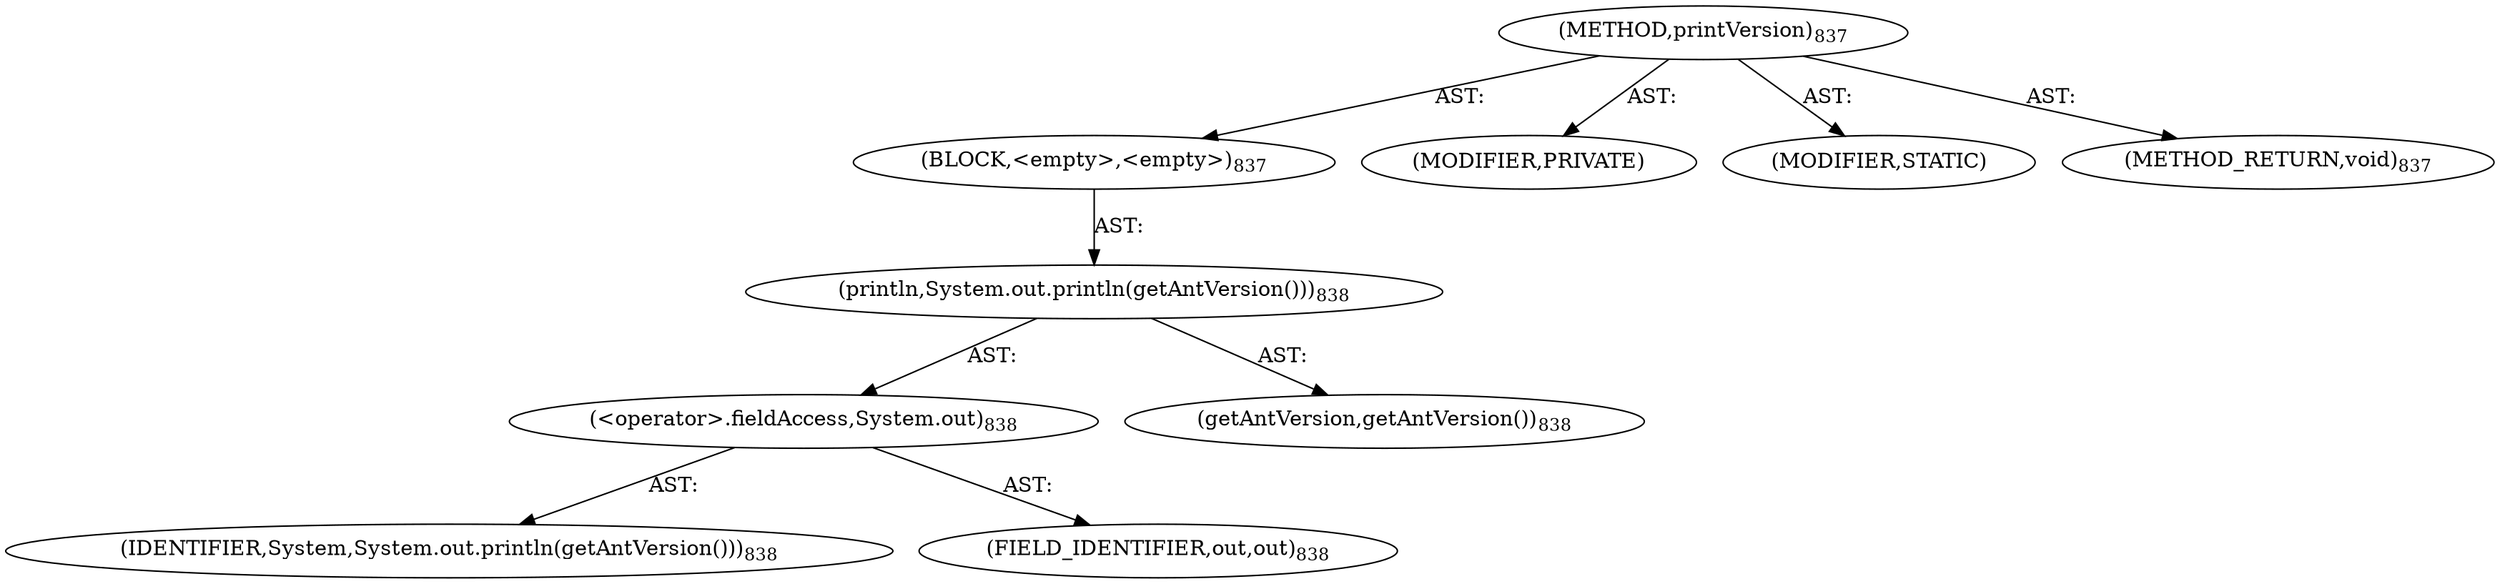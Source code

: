 digraph "printVersion" {  
"111669149711" [label = <(METHOD,printVersion)<SUB>837</SUB>> ]
"25769803946" [label = <(BLOCK,&lt;empty&gt;,&lt;empty&gt;)<SUB>837</SUB>> ]
"30064771811" [label = <(println,System.out.println(getAntVersion()))<SUB>838</SUB>> ]
"30064771812" [label = <(&lt;operator&gt;.fieldAccess,System.out)<SUB>838</SUB>> ]
"68719477312" [label = <(IDENTIFIER,System,System.out.println(getAntVersion()))<SUB>838</SUB>> ]
"55834574990" [label = <(FIELD_IDENTIFIER,out,out)<SUB>838</SUB>> ]
"30064771813" [label = <(getAntVersion,getAntVersion())<SUB>838</SUB>> ]
"133143986227" [label = <(MODIFIER,PRIVATE)> ]
"133143986228" [label = <(MODIFIER,STATIC)> ]
"128849018895" [label = <(METHOD_RETURN,void)<SUB>837</SUB>> ]
  "111669149711" -> "25769803946"  [ label = "AST: "] 
  "111669149711" -> "133143986227"  [ label = "AST: "] 
  "111669149711" -> "133143986228"  [ label = "AST: "] 
  "111669149711" -> "128849018895"  [ label = "AST: "] 
  "25769803946" -> "30064771811"  [ label = "AST: "] 
  "30064771811" -> "30064771812"  [ label = "AST: "] 
  "30064771811" -> "30064771813"  [ label = "AST: "] 
  "30064771812" -> "68719477312"  [ label = "AST: "] 
  "30064771812" -> "55834574990"  [ label = "AST: "] 
}
